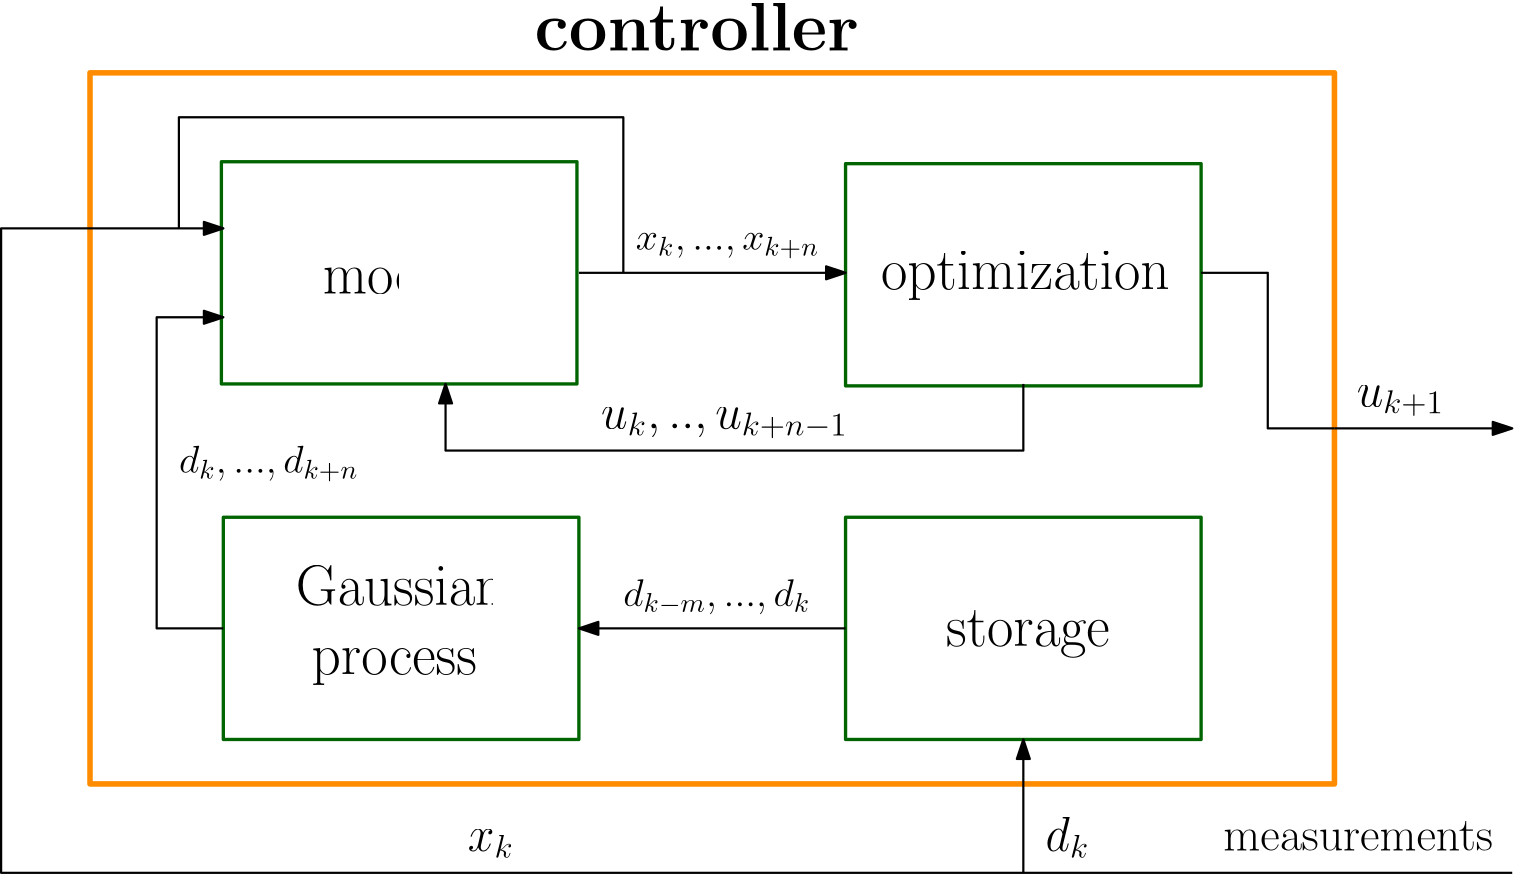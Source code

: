 <?xml version="1.0"?>
<!DOCTYPE ipe SYSTEM "ipe.dtd">
<ipe version="70107" creator="Ipe 7.2.5">
<info created="D:20161018140948" modified="D:20161018141035"/>
<ipestyle name="basic">
<symbol name="arrow/arc(spx)">
<path stroke="sym-stroke" fill="sym-stroke" pen="sym-pen">
0 0 m
-1 0.333 l
-1 -0.333 l
h
</path>
</symbol>
<symbol name="arrow/farc(spx)">
<path stroke="sym-stroke" fill="white" pen="sym-pen">
0 0 m
-1 0.333 l
-1 -0.333 l
h
</path>
</symbol>
<symbol name="arrow/ptarc(spx)">
<path stroke="sym-stroke" fill="sym-stroke" pen="sym-pen">
0 0 m
-1 0.333 l
-0.8 0 l
-1 -0.333 l
h
</path>
</symbol>
<symbol name="arrow/fptarc(spx)">
<path stroke="sym-stroke" fill="white" pen="sym-pen">
0 0 m
-1 0.333 l
-0.8 0 l
-1 -0.333 l
h
</path>
</symbol>
<symbol name="mark/circle(sx)" transformations="translations">
<path fill="sym-stroke">
0.6 0 0 0.6 0 0 e
0.4 0 0 0.4 0 0 e
</path>
</symbol>
<symbol name="mark/disk(sx)" transformations="translations">
<path fill="sym-stroke">
0.6 0 0 0.6 0 0 e
</path>
</symbol>
<symbol name="mark/fdisk(sfx)" transformations="translations">
<group>
<path fill="sym-fill">
0.5 0 0 0.5 0 0 e
</path>
<path fill="sym-stroke" fillrule="eofill">
0.6 0 0 0.6 0 0 e
0.4 0 0 0.4 0 0 e
</path>
</group>
</symbol>
<symbol name="mark/box(sx)" transformations="translations">
<path fill="sym-stroke" fillrule="eofill">
-0.6 -0.6 m
0.6 -0.6 l
0.6 0.6 l
-0.6 0.6 l
h
-0.4 -0.4 m
0.4 -0.4 l
0.4 0.4 l
-0.4 0.4 l
h
</path>
</symbol>
<symbol name="mark/square(sx)" transformations="translations">
<path fill="sym-stroke">
-0.6 -0.6 m
0.6 -0.6 l
0.6 0.6 l
-0.6 0.6 l
h
</path>
</symbol>
<symbol name="mark/fsquare(sfx)" transformations="translations">
<group>
<path fill="sym-fill">
-0.5 -0.5 m
0.5 -0.5 l
0.5 0.5 l
-0.5 0.5 l
h
</path>
<path fill="sym-stroke" fillrule="eofill">
-0.6 -0.6 m
0.6 -0.6 l
0.6 0.6 l
-0.6 0.6 l
h
-0.4 -0.4 m
0.4 -0.4 l
0.4 0.4 l
-0.4 0.4 l
h
</path>
</group>
</symbol>
<symbol name="mark/cross(sx)" transformations="translations">
<group>
<path fill="sym-stroke">
-0.43 -0.57 m
0.57 0.43 l
0.43 0.57 l
-0.57 -0.43 l
h
</path>
<path fill="sym-stroke">
-0.43 0.57 m
0.57 -0.43 l
0.43 -0.57 l
-0.57 0.43 l
h
</path>
</group>
</symbol>
<symbol name="arrow/fnormal(spx)">
<path stroke="sym-stroke" fill="white" pen="sym-pen">
0 0 m
-1 0.333 l
-1 -0.333 l
h
</path>
</symbol>
<symbol name="arrow/pointed(spx)">
<path stroke="sym-stroke" fill="sym-stroke" pen="sym-pen">
0 0 m
-1 0.333 l
-0.8 0 l
-1 -0.333 l
h
</path>
</symbol>
<symbol name="arrow/fpointed(spx)">
<path stroke="sym-stroke" fill="white" pen="sym-pen">
0 0 m
-1 0.333 l
-0.8 0 l
-1 -0.333 l
h
</path>
</symbol>
<symbol name="arrow/linear(spx)">
<path stroke="sym-stroke" pen="sym-pen">
-1 0.333 m
0 0 l
-1 -0.333 l
</path>
</symbol>
<symbol name="arrow/fdouble(spx)">
<path stroke="sym-stroke" fill="white" pen="sym-pen">
0 0 m
-1 0.333 l
-1 -0.333 l
h
-1 0 m
-2 0.333 l
-2 -0.333 l
h
</path>
</symbol>
<symbol name="arrow/double(spx)">
<path stroke="sym-stroke" fill="sym-stroke" pen="sym-pen">
0 0 m
-1 0.333 l
-1 -0.333 l
h
-1 0 m
-2 0.333 l
-2 -0.333 l
h
</path>
</symbol>
<pen name="heavier" value="0.8"/>
<pen name="fat" value="1.2"/>
<pen name="ultrafat" value="2"/>
<symbolsize name="large" value="5"/>
<symbolsize name="small" value="2"/>
<symbolsize name="tiny" value="1.1"/>
<arrowsize name="large" value="10"/>
<arrowsize name="small" value="5"/>
<arrowsize name="tiny" value="3"/>
<color name="red" value="1 0 0"/>
<color name="green" value="0 1 0"/>
<color name="blue" value="0 0 1"/>
<color name="yellow" value="1 1 0"/>
<color name="orange" value="1 0.647 0"/>
<color name="gold" value="1 0.843 0"/>
<color name="purple" value="0.627 0.125 0.941"/>
<color name="gray" value="0.745"/>
<color name="brown" value="0.647 0.165 0.165"/>
<color name="navy" value="0 0 0.502"/>
<color name="pink" value="1 0.753 0.796"/>
<color name="seagreen" value="0.18 0.545 0.341"/>
<color name="turquoise" value="0.251 0.878 0.816"/>
<color name="violet" value="0.933 0.51 0.933"/>
<color name="darkblue" value="0 0 0.545"/>
<color name="darkcyan" value="0 0.545 0.545"/>
<color name="darkgray" value="0.663"/>
<color name="darkgreen" value="0 0.392 0"/>
<color name="darkmagenta" value="0.545 0 0.545"/>
<color name="darkorange" value="1 0.549 0"/>
<color name="darkred" value="0.545 0 0"/>
<color name="lightblue" value="0.678 0.847 0.902"/>
<color name="lightcyan" value="0.878 1 1"/>
<color name="lightgray" value="0.827"/>
<color name="lightgreen" value="0.565 0.933 0.565"/>
<color name="lightyellow" value="1 1 0.878"/>
<dashstyle name="dashed" value="[4] 0"/>
<dashstyle name="dotted" value="[1 3] 0"/>
<dashstyle name="dash dotted" value="[4 2 1 2] 0"/>
<dashstyle name="dash dot dotted" value="[4 2 1 2 1 2] 0"/>
<textsize name="large" value="\large"/>
<textsize name="Large" value="\Large"/>
<textsize name="LARGE" value="\LARGE"/>
<textsize name="huge" value="\huge"/>
<textsize name="Huge" value="\Huge"/>
<textsize name="small" value="\small"/>
<textsize name="footnote" value="\footnotesize"/>
<textsize name="tiny" value="\tiny"/>
<textstyle name="center" begin="\begin{center}" end="\end{center}"/>
<textstyle name="itemize" begin="\begin{itemize}" end="\end{itemize}"/>
<textstyle name="item" begin="\begin{itemize}\item{}" end="\end{itemize}"/>
<gridsize name="4 pts" value="4"/>
<gridsize name="8 pts (~3 mm)" value="8"/>
<gridsize name="16 pts (~6 mm)" value="16"/>
<gridsize name="32 pts (~12 mm)" value="32"/>
<gridsize name="10 pts (~3.5 mm)" value="10"/>
<gridsize name="20 pts (~7 mm)" value="20"/>
<gridsize name="14 pts (~5 mm)" value="14"/>
<gridsize name="28 pts (~10 mm)" value="28"/>
<gridsize name="56 pts (~20 mm)" value="56"/>
<anglesize name="90 deg" value="90"/>
<anglesize name="60 deg" value="60"/>
<anglesize name="45 deg" value="45"/>
<anglesize name="30 deg" value="30"/>
<anglesize name="22.5 deg" value="22.5"/>
<opacity name="10%" value="0.1"/>
<opacity name="30%" value="0.3"/>
<opacity name="50%" value="0.5"/>
<opacity name="75%" value="0.75"/>
<tiling name="falling" angle="-60" step="4" width="1"/>
<tiling name="rising" angle="30" step="4" width="1"/>
</ipestyle>
<page>
<layer name="alpha"/>
<view layers="alpha" active="alpha"/>
<path layer="alpha" stroke="darkorange" pen="ultrafat">
64 800 m
64 544 l
512 544 l
512 800 l
h
</path>
<path stroke="black" pen="heavier" arrow="normal/normal">
512 672 m
576 672 l
</path>
<path matrix="1 0 0 1 -16 0" stroke="darkgreen" pen="fat">
480 560 m
480 640 l
352 640 l
352 560 l
h
</path>
<path matrix="1 0 0 1 -240 0" stroke="darkgreen" pen="fat">
480 560 m
480 640 l
352 640 l
352 560 l
h
</path>
<path matrix="1 0 0 1 -0.699766 -16" stroke="darkgreen" pen="fat">
112 704 m
112 784 l
240 784 l
240 704 l
h
</path>
<path matrix="1 0 0 1 0 -16.6998" stroke="darkgreen" pen="fat">
336 704 m
336 784 l
464 784 l
464 704 l
h
</path>
<path matrix="1 0 0 1 0 -16" stroke="black" pen="heavier" arrow="normal/normal">
240 744 m
336 744 l
</path>
<path stroke="black" pen="heavier" arrow="normal/normal">
336 600 m
240 600 l
</path>
<path stroke="black" pen="heavier" arrow="normal/normal">
112 600 m
88 600 l
88 712 l
112 712 l
</path>
<text matrix="1 0 0 1 10.0993 -9.39953" transformations="translations" pos="128 608" stroke="black" type="minipage" width="70.887" height="23.992" depth="19.05" valign="baseline" size="huge">\centering
Gaussian\\
process</text>
<text matrix="1 0 0 1 11.8014 -10.7991" transformations="translations" pos="136 736" stroke="black" type="minipage" width="27.121" height="9.669" depth="4.68" valign="baseline" size="huge">\centering
model</text>
<text matrix="1 0 0 1 4.1986 -6.2979" transformations="translations" pos="368 600" stroke="black" type="label" width="58.885" height="12.706" depth="4.02" valign="baseline" size="huge">\centering
storage</text>
<text matrix="1 0 0 1 -20.2932 1.39953" transformations="translations" pos="369.021 720.801" stroke="black" type="label" width="103.999" height="13.553" depth="4.02" valign="baseline" size="huge">\centering
optimization</text>
<text matrix="1 0 0 1 4.50117 -7.69743" transformations="translations" pos="256 744" stroke="black" type="label" width="65.982" height="6.179" depth="2.98" valign="baseline" size="Large">
$x_k,...,x_{k+n}$</text>
<path stroke="black" pen="heavier">
464 728 m
488 728 l
488 672 l
512 672 l
</path>
<text transformations="translations" pos="520 680" stroke="black" type="label" width="31.539" height="7.418" depth="3.49" valign="baseline" size="LARGE">$u_{k+1}$</text>
<text matrix="1 0 0 1 32 -8" transformations="translations" pos="192 816" stroke="black" type="label" width="116.835" height="17.213" depth="0" valign="baseline" size="Huge">\textbf{controller}</text>
<text matrix="1 0 0 1 0 -8" transformations="translations" pos="256 616" stroke="black" type="label" width="67.383" height="9.965" depth="2.98" valign="baseline" size="Large">$d_{k-m},...,d_k$</text>
<text matrix="1 0 0 1 0 -8" transformations="translations" pos="96 664" stroke="black" type="label" width="64.616" height="9.965" depth="2.98" valign="baseline" size="Large">$d_k,...,d_{k+n}$</text>
<text matrix="1 0 0 1 24 24" transformations="translations" pos="176 496" stroke="black" type="label" width="16.567" height="7.415" depth="2.58" valign="baseline" size="LARGE">$x_k$</text>
<text matrix="1 0 0 1 -56 24" transformations="translations" pos="464 496" stroke="black" type="label" width="15.747" height="11.957" depth="2.58" valign="baseline" size="LARGE">$d_k$</text>
<text matrix="1 0 0 1 8 32" transformations="translations" pos="464 488" stroke="black" type="label" width="97.172" height="10.587" depth="0" valign="baseline" size="LARGE">measurements</text>
<path stroke="black" pen="heavier">
256 728 m
256 784 l
96 784 l
96 744 l
</path>
<path stroke="black" pen="heavier" arrow="normal/normal">
400 688 m
400 664 l
192 664 l
192 688 l
</path>
<text matrix="1 0 0 1 -8 0" transformations="translations" pos="256 672" stroke="black" type="label" width="88.875" height="7.411" depth="3.58" valign="baseline" size="LARGE">$u_k,..,u_{k+n-1}$</text>
<path stroke="black" pen="heavier" arrow="normal/normal">
576 512 m
400 512 l
400 560 l
</path>
<path stroke="black" pen="heavier" arrow="normal/normal">
400 512 m
32 512 l
32 744 l
112 744 l
</path>
</page>
</ipe>

